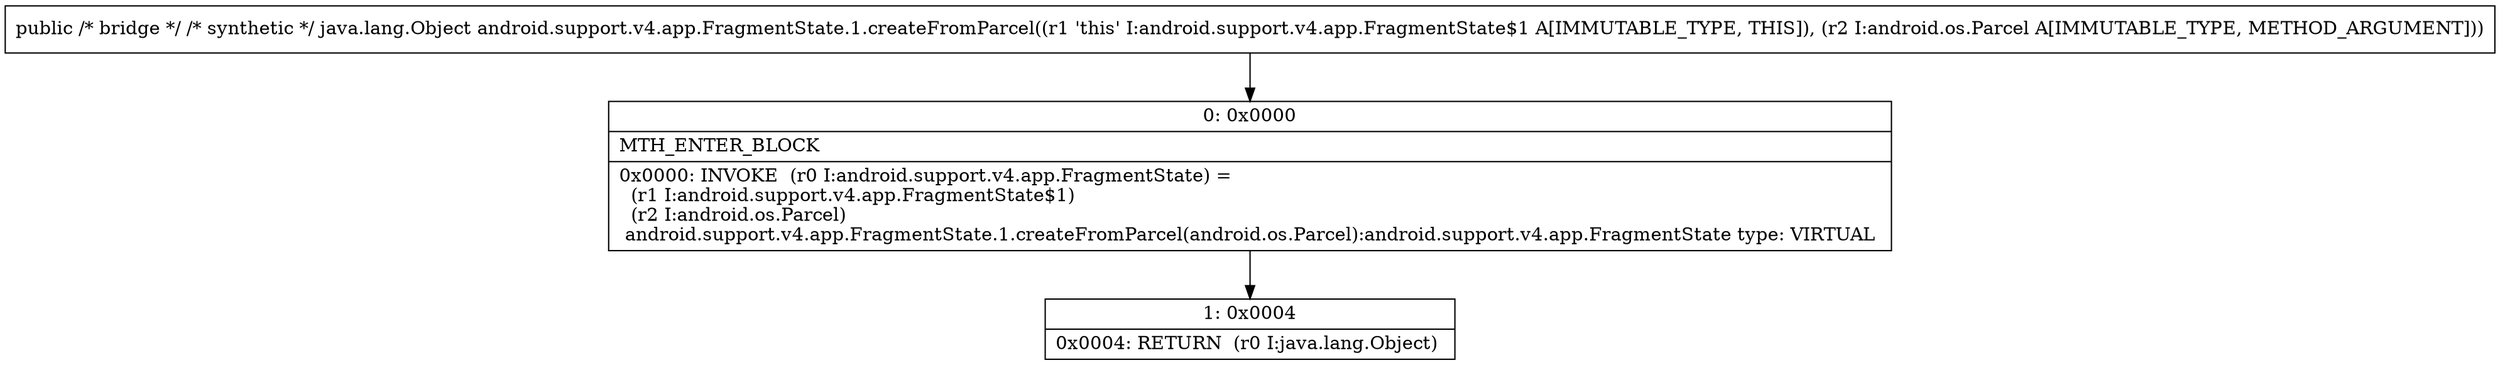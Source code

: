 digraph "CFG forandroid.support.v4.app.FragmentState.1.createFromParcel(Landroid\/os\/Parcel;)Ljava\/lang\/Object;" {
Node_0 [shape=record,label="{0\:\ 0x0000|MTH_ENTER_BLOCK\l|0x0000: INVOKE  (r0 I:android.support.v4.app.FragmentState) = \l  (r1 I:android.support.v4.app.FragmentState$1)\l  (r2 I:android.os.Parcel)\l android.support.v4.app.FragmentState.1.createFromParcel(android.os.Parcel):android.support.v4.app.FragmentState type: VIRTUAL \l}"];
Node_1 [shape=record,label="{1\:\ 0x0004|0x0004: RETURN  (r0 I:java.lang.Object) \l}"];
MethodNode[shape=record,label="{public \/* bridge *\/ \/* synthetic *\/ java.lang.Object android.support.v4.app.FragmentState.1.createFromParcel((r1 'this' I:android.support.v4.app.FragmentState$1 A[IMMUTABLE_TYPE, THIS]), (r2 I:android.os.Parcel A[IMMUTABLE_TYPE, METHOD_ARGUMENT])) }"];
MethodNode -> Node_0;
Node_0 -> Node_1;
}

